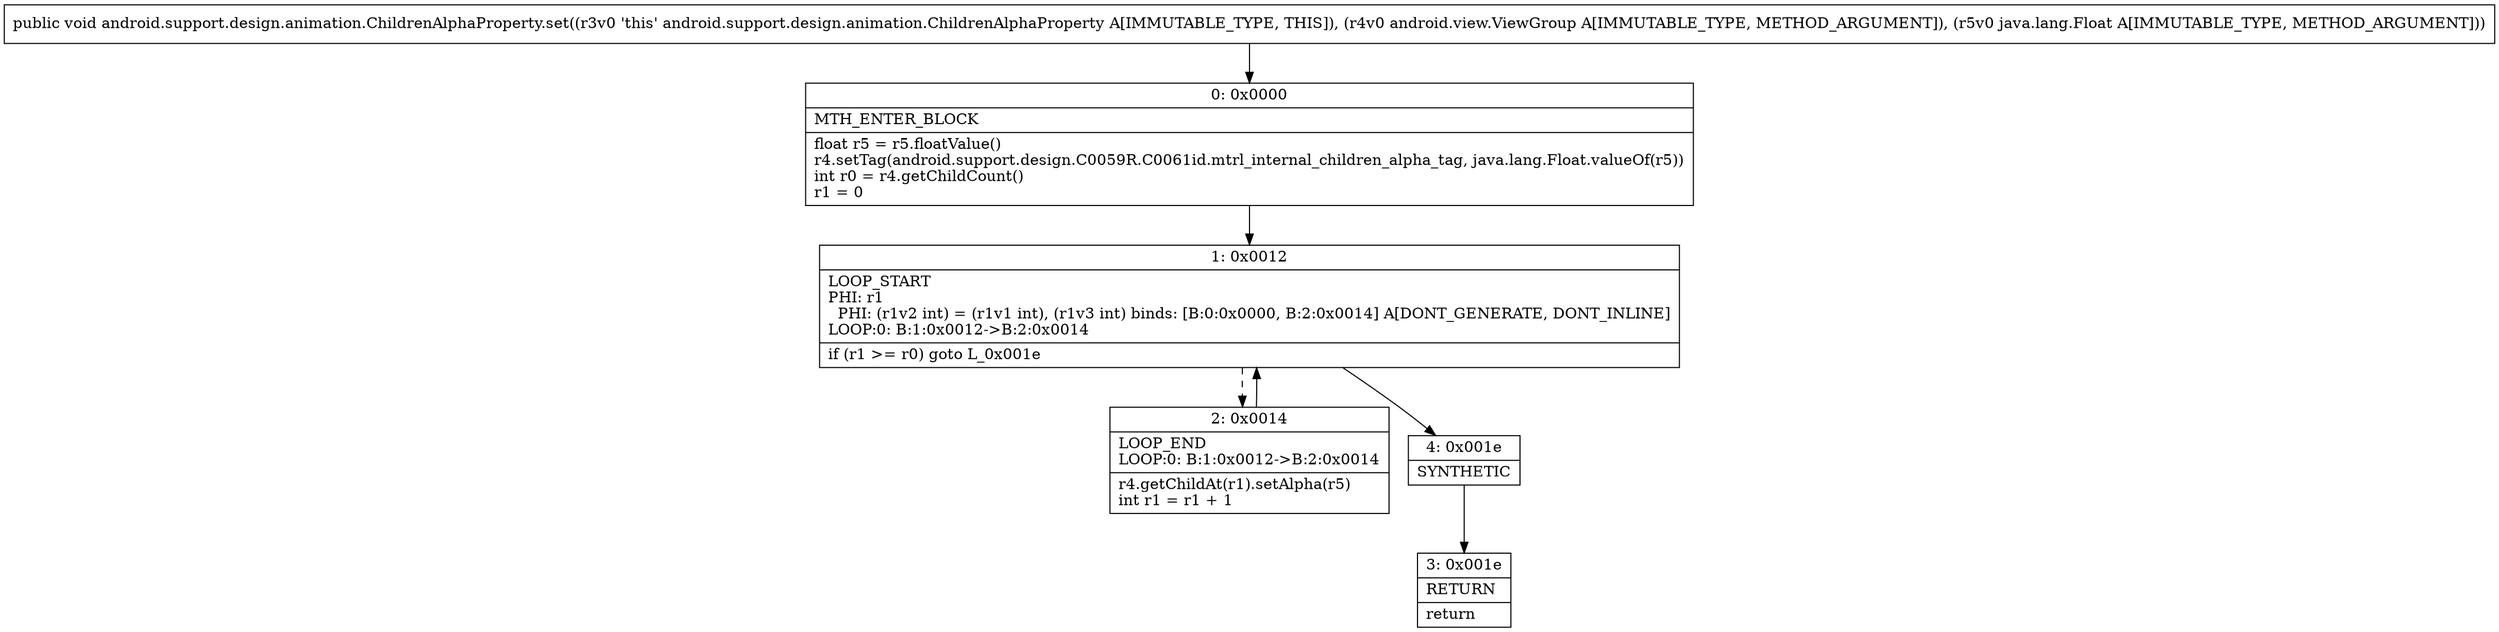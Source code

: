 digraph "CFG forandroid.support.design.animation.ChildrenAlphaProperty.set(Landroid\/view\/ViewGroup;Ljava\/lang\/Float;)V" {
Node_0 [shape=record,label="{0\:\ 0x0000|MTH_ENTER_BLOCK\l|float r5 = r5.floatValue()\lr4.setTag(android.support.design.C0059R.C0061id.mtrl_internal_children_alpha_tag, java.lang.Float.valueOf(r5))\lint r0 = r4.getChildCount()\lr1 = 0\l}"];
Node_1 [shape=record,label="{1\:\ 0x0012|LOOP_START\lPHI: r1 \l  PHI: (r1v2 int) = (r1v1 int), (r1v3 int) binds: [B:0:0x0000, B:2:0x0014] A[DONT_GENERATE, DONT_INLINE]\lLOOP:0: B:1:0x0012\-\>B:2:0x0014\l|if (r1 \>= r0) goto L_0x001e\l}"];
Node_2 [shape=record,label="{2\:\ 0x0014|LOOP_END\lLOOP:0: B:1:0x0012\-\>B:2:0x0014\l|r4.getChildAt(r1).setAlpha(r5)\lint r1 = r1 + 1\l}"];
Node_3 [shape=record,label="{3\:\ 0x001e|RETURN\l|return\l}"];
Node_4 [shape=record,label="{4\:\ 0x001e|SYNTHETIC\l}"];
MethodNode[shape=record,label="{public void android.support.design.animation.ChildrenAlphaProperty.set((r3v0 'this' android.support.design.animation.ChildrenAlphaProperty A[IMMUTABLE_TYPE, THIS]), (r4v0 android.view.ViewGroup A[IMMUTABLE_TYPE, METHOD_ARGUMENT]), (r5v0 java.lang.Float A[IMMUTABLE_TYPE, METHOD_ARGUMENT])) }"];
MethodNode -> Node_0;
Node_0 -> Node_1;
Node_1 -> Node_2[style=dashed];
Node_1 -> Node_4;
Node_2 -> Node_1;
Node_4 -> Node_3;
}

